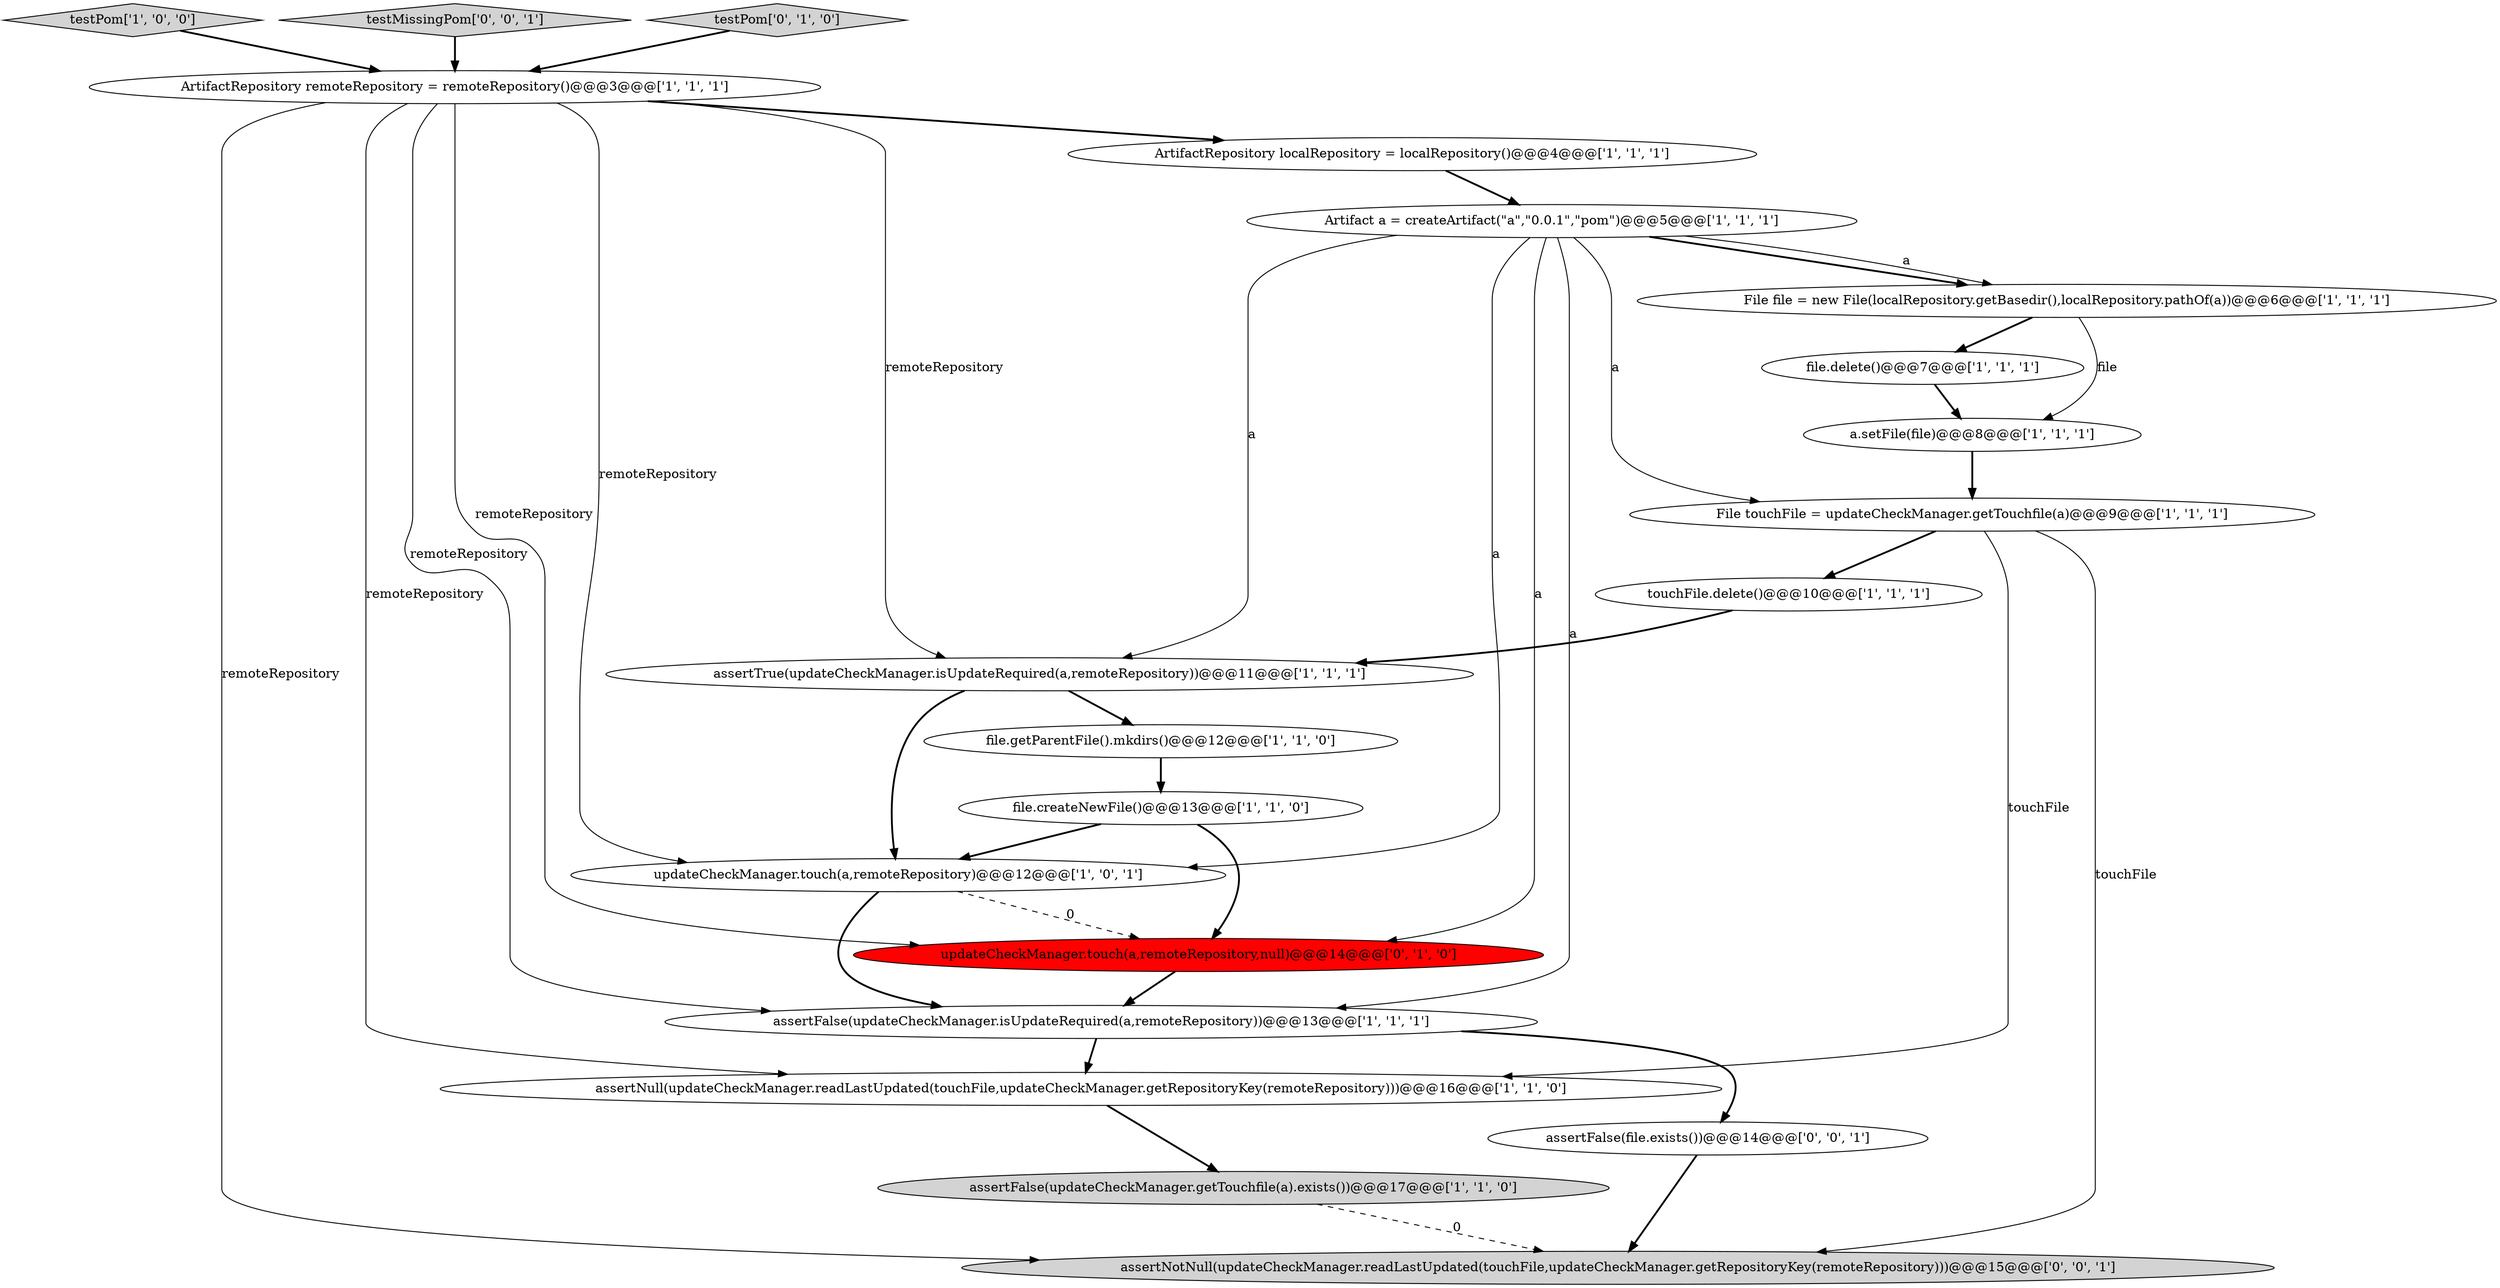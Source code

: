 digraph {
11 [style = filled, label = "assertFalse(updateCheckManager.isUpdateRequired(a,remoteRepository))@@@13@@@['1', '1', '1']", fillcolor = white, shape = ellipse image = "AAA0AAABBB1BBB"];
10 [style = filled, label = "updateCheckManager.touch(a,remoteRepository)@@@12@@@['1', '0', '1']", fillcolor = white, shape = ellipse image = "AAA0AAABBB1BBB"];
15 [style = filled, label = "ArtifactRepository remoteRepository = remoteRepository()@@@3@@@['1', '1', '1']", fillcolor = white, shape = ellipse image = "AAA0AAABBB1BBB"];
4 [style = filled, label = "Artifact a = createArtifact(\"a\",\"0.0.1\",\"pom\")@@@5@@@['1', '1', '1']", fillcolor = white, shape = ellipse image = "AAA0AAABBB1BBB"];
7 [style = filled, label = "testPom['1', '0', '0']", fillcolor = lightgray, shape = diamond image = "AAA0AAABBB1BBB"];
20 [style = filled, label = "testMissingPom['0', '0', '1']", fillcolor = lightgray, shape = diamond image = "AAA0AAABBB3BBB"];
9 [style = filled, label = "ArtifactRepository localRepository = localRepository()@@@4@@@['1', '1', '1']", fillcolor = white, shape = ellipse image = "AAA0AAABBB1BBB"];
18 [style = filled, label = "assertFalse(file.exists())@@@14@@@['0', '0', '1']", fillcolor = white, shape = ellipse image = "AAA0AAABBB3BBB"];
12 [style = filled, label = "file.getParentFile().mkdirs()@@@12@@@['1', '1', '0']", fillcolor = white, shape = ellipse image = "AAA0AAABBB1BBB"];
6 [style = filled, label = "File touchFile = updateCheckManager.getTouchfile(a)@@@9@@@['1', '1', '1']", fillcolor = white, shape = ellipse image = "AAA0AAABBB1BBB"];
14 [style = filled, label = "File file = new File(localRepository.getBasedir(),localRepository.pathOf(a))@@@6@@@['1', '1', '1']", fillcolor = white, shape = ellipse image = "AAA0AAABBB1BBB"];
17 [style = filled, label = "updateCheckManager.touch(a,remoteRepository,null)@@@14@@@['0', '1', '0']", fillcolor = red, shape = ellipse image = "AAA1AAABBB2BBB"];
8 [style = filled, label = "assertNull(updateCheckManager.readLastUpdated(touchFile,updateCheckManager.getRepositoryKey(remoteRepository)))@@@16@@@['1', '1', '0']", fillcolor = white, shape = ellipse image = "AAA0AAABBB1BBB"];
19 [style = filled, label = "assertNotNull(updateCheckManager.readLastUpdated(touchFile,updateCheckManager.getRepositoryKey(remoteRepository)))@@@15@@@['0', '0', '1']", fillcolor = lightgray, shape = ellipse image = "AAA0AAABBB3BBB"];
0 [style = filled, label = "assertFalse(updateCheckManager.getTouchfile(a).exists())@@@17@@@['1', '1', '0']", fillcolor = lightgray, shape = ellipse image = "AAA0AAABBB1BBB"];
16 [style = filled, label = "testPom['0', '1', '0']", fillcolor = lightgray, shape = diamond image = "AAA0AAABBB2BBB"];
2 [style = filled, label = "a.setFile(file)@@@8@@@['1', '1', '1']", fillcolor = white, shape = ellipse image = "AAA0AAABBB1BBB"];
1 [style = filled, label = "touchFile.delete()@@@10@@@['1', '1', '1']", fillcolor = white, shape = ellipse image = "AAA0AAABBB1BBB"];
5 [style = filled, label = "file.delete()@@@7@@@['1', '1', '1']", fillcolor = white, shape = ellipse image = "AAA0AAABBB1BBB"];
13 [style = filled, label = "file.createNewFile()@@@13@@@['1', '1', '0']", fillcolor = white, shape = ellipse image = "AAA0AAABBB1BBB"];
3 [style = filled, label = "assertTrue(updateCheckManager.isUpdateRequired(a,remoteRepository))@@@11@@@['1', '1', '1']", fillcolor = white, shape = ellipse image = "AAA0AAABBB1BBB"];
13->10 [style = bold, label=""];
16->15 [style = bold, label=""];
4->14 [style = bold, label=""];
4->3 [style = solid, label="a"];
15->17 [style = solid, label="remoteRepository"];
2->6 [style = bold, label=""];
0->19 [style = dashed, label="0"];
9->4 [style = bold, label=""];
1->3 [style = bold, label=""];
18->19 [style = bold, label=""];
4->6 [style = solid, label="a"];
6->19 [style = solid, label="touchFile"];
3->12 [style = bold, label=""];
11->18 [style = bold, label=""];
15->11 [style = solid, label="remoteRepository"];
8->0 [style = bold, label=""];
6->1 [style = bold, label=""];
12->13 [style = bold, label=""];
13->17 [style = bold, label=""];
5->2 [style = bold, label=""];
3->10 [style = bold, label=""];
6->8 [style = solid, label="touchFile"];
10->11 [style = bold, label=""];
15->10 [style = solid, label="remoteRepository"];
14->2 [style = solid, label="file"];
15->9 [style = bold, label=""];
15->19 [style = solid, label="remoteRepository"];
4->17 [style = solid, label="a"];
10->17 [style = dashed, label="0"];
11->8 [style = bold, label=""];
7->15 [style = bold, label=""];
4->14 [style = solid, label="a"];
20->15 [style = bold, label=""];
15->3 [style = solid, label="remoteRepository"];
15->8 [style = solid, label="remoteRepository"];
4->10 [style = solid, label="a"];
4->11 [style = solid, label="a"];
14->5 [style = bold, label=""];
17->11 [style = bold, label=""];
}
